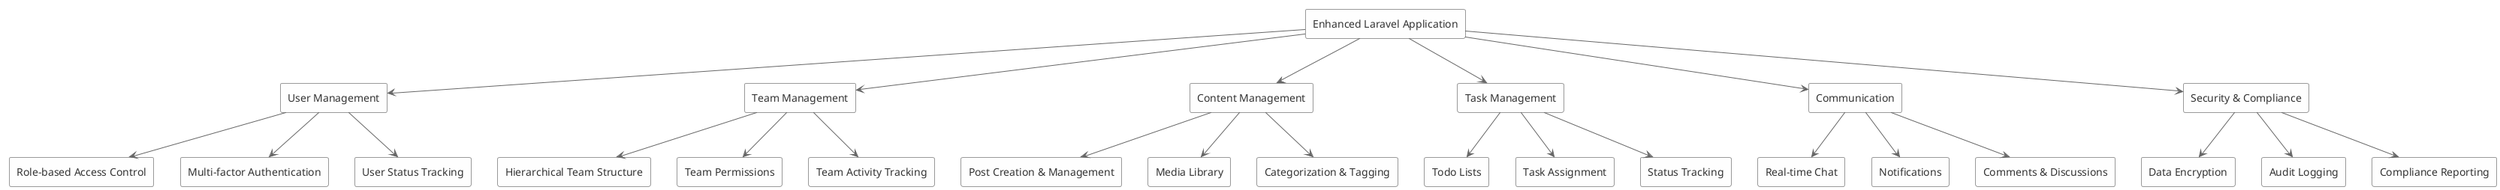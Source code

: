 @startuml Executive Summary Overview (Light Mode)

' Light mode theme
!theme plain
skinparam backgroundColor white
skinparam ArrowColor #666666
skinparam shadowing false
skinparam DefaultFontColor #333333
skinparam DefaultBackgroundColor #FEFEFE
skinparam DefaultBorderColor #999999

' Define styles
skinparam rectangle {
    BackgroundColor #FEFEFE
    BorderColor #999999
}

' Main components
rectangle "Enhanced Laravel Application" as A

' Main features
rectangle "User Management" as B
rectangle "Team Management" as C
rectangle "Content Management" as D
rectangle "Task Management" as E
rectangle "Communication" as F
rectangle "Security & Compliance" as G

' User Management features
rectangle "Role-based Access Control" as B1
rectangle "Multi-factor Authentication" as B2
rectangle "User Status Tracking" as B3

' Team Management features
rectangle "Hierarchical Team Structure" as C1
rectangle "Team Permissions" as C2
rectangle "Team Activity Tracking" as C3

' Content Management features
rectangle "Post Creation & Management" as D1
rectangle "Media Library" as D2
rectangle "Categorization & Tagging" as D3

' Task Management features
rectangle "Todo Lists" as E1
rectangle "Task Assignment" as E2
rectangle "Status Tracking" as E3

' Communication features
rectangle "Real-time Chat" as F1
rectangle "Notifications" as F2
rectangle "Comments & Discussions" as F3

' Security features
rectangle "Data Encryption" as G1
rectangle "Audit Logging" as G2
rectangle "Compliance Reporting" as G3

' Connections
A -down-> B
A -down-> C
A -down-> D
A -down-> E
A -down-> F
A -down-> G

B -down-> B1
B -down-> B2
B -down-> B3

C -down-> C1
C -down-> C2
C -down-> C3

D -down-> D1
D -down-> D2
D -down-> D3

E -down-> E1
E -down-> E2
E -down-> E3

F -down-> F1
F -down-> F2
F -down-> F3

G -down-> G1
G -down-> G2
G -down-> G3

@enduml

